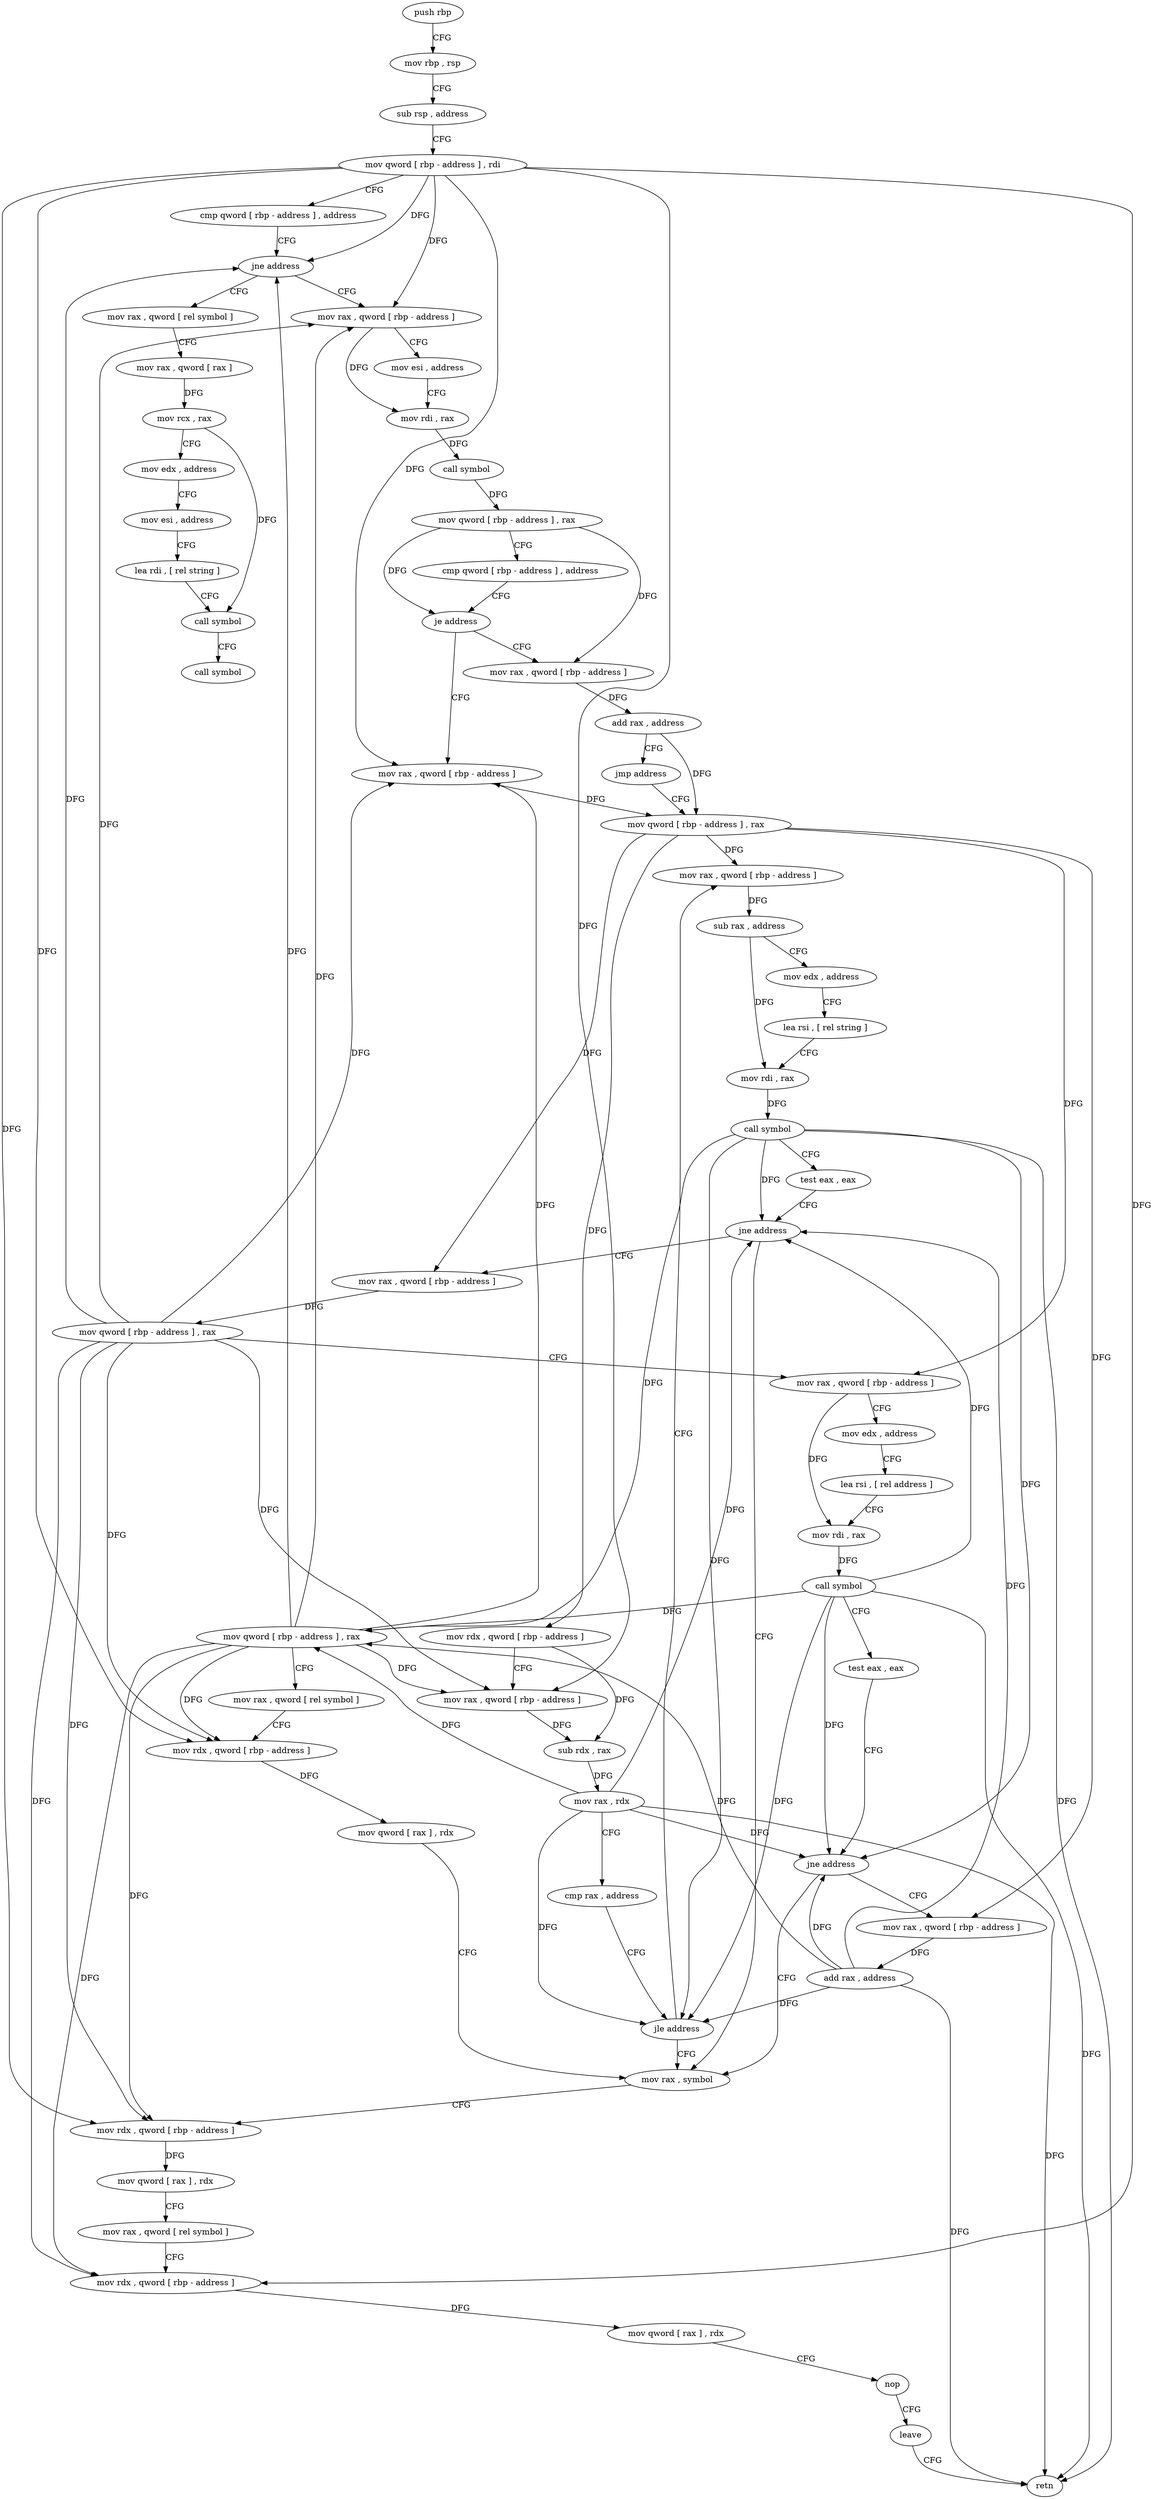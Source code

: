 digraph "func" {
"4227618" [label = "push rbp" ]
"4227619" [label = "mov rbp , rsp" ]
"4227622" [label = "sub rsp , address" ]
"4227626" [label = "mov qword [ rbp - address ] , rdi" ]
"4227630" [label = "cmp qword [ rbp - address ] , address" ]
"4227635" [label = "jne address" ]
"4227677" [label = "mov rax , qword [ rbp - address ]" ]
"4227637" [label = "mov rax , qword [ rel symbol ]" ]
"4227681" [label = "mov esi , address" ]
"4227686" [label = "mov rdi , rax" ]
"4227689" [label = "call symbol" ]
"4227694" [label = "mov qword [ rbp - address ] , rax" ]
"4227698" [label = "cmp qword [ rbp - address ] , address" ]
"4227703" [label = "je address" ]
"4227715" [label = "mov rax , qword [ rbp - address ]" ]
"4227705" [label = "mov rax , qword [ rbp - address ]" ]
"4227644" [label = "mov rax , qword [ rax ]" ]
"4227647" [label = "mov rcx , rax" ]
"4227650" [label = "mov edx , address" ]
"4227655" [label = "mov esi , address" ]
"4227660" [label = "lea rdi , [ rel string ]" ]
"4227667" [label = "call symbol" ]
"4227672" [label = "call symbol" ]
"4227719" [label = "mov qword [ rbp - address ] , rax" ]
"4227709" [label = "add rax , address" ]
"4227713" [label = "jmp address" ]
"4227837" [label = "mov rax , symbol" ]
"4227844" [label = "mov rdx , qword [ rbp - address ]" ]
"4227848" [label = "mov qword [ rax ] , rdx" ]
"4227851" [label = "mov rax , qword [ rel symbol ]" ]
"4227858" [label = "mov rdx , qword [ rbp - address ]" ]
"4227862" [label = "mov qword [ rax ] , rdx" ]
"4227865" [label = "nop" ]
"4227866" [label = "leave" ]
"4227867" [label = "retn" ]
"4227743" [label = "mov rax , qword [ rbp - address ]" ]
"4227747" [label = "sub rax , address" ]
"4227751" [label = "mov edx , address" ]
"4227756" [label = "lea rsi , [ rel string ]" ]
"4227763" [label = "mov rdi , rax" ]
"4227766" [label = "call symbol" ]
"4227771" [label = "test eax , eax" ]
"4227773" [label = "jne address" ]
"4227775" [label = "mov rax , qword [ rbp - address ]" ]
"4227723" [label = "mov rdx , qword [ rbp - address ]" ]
"4227727" [label = "mov rax , qword [ rbp - address ]" ]
"4227731" [label = "sub rdx , rax" ]
"4227734" [label = "mov rax , rdx" ]
"4227737" [label = "cmp rax , address" ]
"4227741" [label = "jle address" ]
"4227779" [label = "mov qword [ rbp - address ] , rax" ]
"4227783" [label = "mov rax , qword [ rbp - address ]" ]
"4227787" [label = "mov edx , address" ]
"4227792" [label = "lea rsi , [ rel address ]" ]
"4227799" [label = "mov rdi , rax" ]
"4227802" [label = "call symbol" ]
"4227807" [label = "test eax , eax" ]
"4227809" [label = "jne address" ]
"4227811" [label = "mov rax , qword [ rbp - address ]" ]
"4227815" [label = "add rax , address" ]
"4227819" [label = "mov qword [ rbp - address ] , rax" ]
"4227823" [label = "mov rax , qword [ rel symbol ]" ]
"4227830" [label = "mov rdx , qword [ rbp - address ]" ]
"4227834" [label = "mov qword [ rax ] , rdx" ]
"4227618" -> "4227619" [ label = "CFG" ]
"4227619" -> "4227622" [ label = "CFG" ]
"4227622" -> "4227626" [ label = "CFG" ]
"4227626" -> "4227630" [ label = "CFG" ]
"4227626" -> "4227635" [ label = "DFG" ]
"4227626" -> "4227677" [ label = "DFG" ]
"4227626" -> "4227715" [ label = "DFG" ]
"4227626" -> "4227727" [ label = "DFG" ]
"4227626" -> "4227844" [ label = "DFG" ]
"4227626" -> "4227858" [ label = "DFG" ]
"4227626" -> "4227830" [ label = "DFG" ]
"4227630" -> "4227635" [ label = "CFG" ]
"4227635" -> "4227677" [ label = "CFG" ]
"4227635" -> "4227637" [ label = "CFG" ]
"4227677" -> "4227681" [ label = "CFG" ]
"4227677" -> "4227686" [ label = "DFG" ]
"4227637" -> "4227644" [ label = "CFG" ]
"4227681" -> "4227686" [ label = "CFG" ]
"4227686" -> "4227689" [ label = "DFG" ]
"4227689" -> "4227694" [ label = "DFG" ]
"4227694" -> "4227698" [ label = "CFG" ]
"4227694" -> "4227703" [ label = "DFG" ]
"4227694" -> "4227705" [ label = "DFG" ]
"4227698" -> "4227703" [ label = "CFG" ]
"4227703" -> "4227715" [ label = "CFG" ]
"4227703" -> "4227705" [ label = "CFG" ]
"4227715" -> "4227719" [ label = "DFG" ]
"4227705" -> "4227709" [ label = "DFG" ]
"4227644" -> "4227647" [ label = "DFG" ]
"4227647" -> "4227650" [ label = "CFG" ]
"4227647" -> "4227667" [ label = "DFG" ]
"4227650" -> "4227655" [ label = "CFG" ]
"4227655" -> "4227660" [ label = "CFG" ]
"4227660" -> "4227667" [ label = "CFG" ]
"4227667" -> "4227672" [ label = "CFG" ]
"4227719" -> "4227723" [ label = "DFG" ]
"4227719" -> "4227743" [ label = "DFG" ]
"4227719" -> "4227775" [ label = "DFG" ]
"4227719" -> "4227783" [ label = "DFG" ]
"4227719" -> "4227811" [ label = "DFG" ]
"4227709" -> "4227713" [ label = "CFG" ]
"4227709" -> "4227719" [ label = "DFG" ]
"4227713" -> "4227719" [ label = "CFG" ]
"4227837" -> "4227844" [ label = "CFG" ]
"4227844" -> "4227848" [ label = "DFG" ]
"4227848" -> "4227851" [ label = "CFG" ]
"4227851" -> "4227858" [ label = "CFG" ]
"4227858" -> "4227862" [ label = "DFG" ]
"4227862" -> "4227865" [ label = "CFG" ]
"4227865" -> "4227866" [ label = "CFG" ]
"4227866" -> "4227867" [ label = "CFG" ]
"4227743" -> "4227747" [ label = "DFG" ]
"4227747" -> "4227751" [ label = "CFG" ]
"4227747" -> "4227763" [ label = "DFG" ]
"4227751" -> "4227756" [ label = "CFG" ]
"4227756" -> "4227763" [ label = "CFG" ]
"4227763" -> "4227766" [ label = "DFG" ]
"4227766" -> "4227771" [ label = "CFG" ]
"4227766" -> "4227741" [ label = "DFG" ]
"4227766" -> "4227867" [ label = "DFG" ]
"4227766" -> "4227773" [ label = "DFG" ]
"4227766" -> "4227809" [ label = "DFG" ]
"4227766" -> "4227819" [ label = "DFG" ]
"4227771" -> "4227773" [ label = "CFG" ]
"4227773" -> "4227837" [ label = "CFG" ]
"4227773" -> "4227775" [ label = "CFG" ]
"4227775" -> "4227779" [ label = "DFG" ]
"4227723" -> "4227727" [ label = "CFG" ]
"4227723" -> "4227731" [ label = "DFG" ]
"4227727" -> "4227731" [ label = "DFG" ]
"4227731" -> "4227734" [ label = "DFG" ]
"4227734" -> "4227737" [ label = "CFG" ]
"4227734" -> "4227741" [ label = "DFG" ]
"4227734" -> "4227867" [ label = "DFG" ]
"4227734" -> "4227773" [ label = "DFG" ]
"4227734" -> "4227809" [ label = "DFG" ]
"4227734" -> "4227819" [ label = "DFG" ]
"4227737" -> "4227741" [ label = "CFG" ]
"4227741" -> "4227837" [ label = "CFG" ]
"4227741" -> "4227743" [ label = "CFG" ]
"4227779" -> "4227783" [ label = "CFG" ]
"4227779" -> "4227635" [ label = "DFG" ]
"4227779" -> "4227677" [ label = "DFG" ]
"4227779" -> "4227715" [ label = "DFG" ]
"4227779" -> "4227727" [ label = "DFG" ]
"4227779" -> "4227844" [ label = "DFG" ]
"4227779" -> "4227858" [ label = "DFG" ]
"4227779" -> "4227830" [ label = "DFG" ]
"4227783" -> "4227787" [ label = "CFG" ]
"4227783" -> "4227799" [ label = "DFG" ]
"4227787" -> "4227792" [ label = "CFG" ]
"4227792" -> "4227799" [ label = "CFG" ]
"4227799" -> "4227802" [ label = "DFG" ]
"4227802" -> "4227807" [ label = "CFG" ]
"4227802" -> "4227741" [ label = "DFG" ]
"4227802" -> "4227773" [ label = "DFG" ]
"4227802" -> "4227867" [ label = "DFG" ]
"4227802" -> "4227809" [ label = "DFG" ]
"4227802" -> "4227819" [ label = "DFG" ]
"4227807" -> "4227809" [ label = "CFG" ]
"4227809" -> "4227837" [ label = "CFG" ]
"4227809" -> "4227811" [ label = "CFG" ]
"4227811" -> "4227815" [ label = "DFG" ]
"4227815" -> "4227819" [ label = "DFG" ]
"4227815" -> "4227741" [ label = "DFG" ]
"4227815" -> "4227773" [ label = "DFG" ]
"4227815" -> "4227809" [ label = "DFG" ]
"4227815" -> "4227867" [ label = "DFG" ]
"4227819" -> "4227823" [ label = "CFG" ]
"4227819" -> "4227635" [ label = "DFG" ]
"4227819" -> "4227677" [ label = "DFG" ]
"4227819" -> "4227715" [ label = "DFG" ]
"4227819" -> "4227727" [ label = "DFG" ]
"4227819" -> "4227844" [ label = "DFG" ]
"4227819" -> "4227858" [ label = "DFG" ]
"4227819" -> "4227830" [ label = "DFG" ]
"4227823" -> "4227830" [ label = "CFG" ]
"4227830" -> "4227834" [ label = "DFG" ]
"4227834" -> "4227837" [ label = "CFG" ]
}
